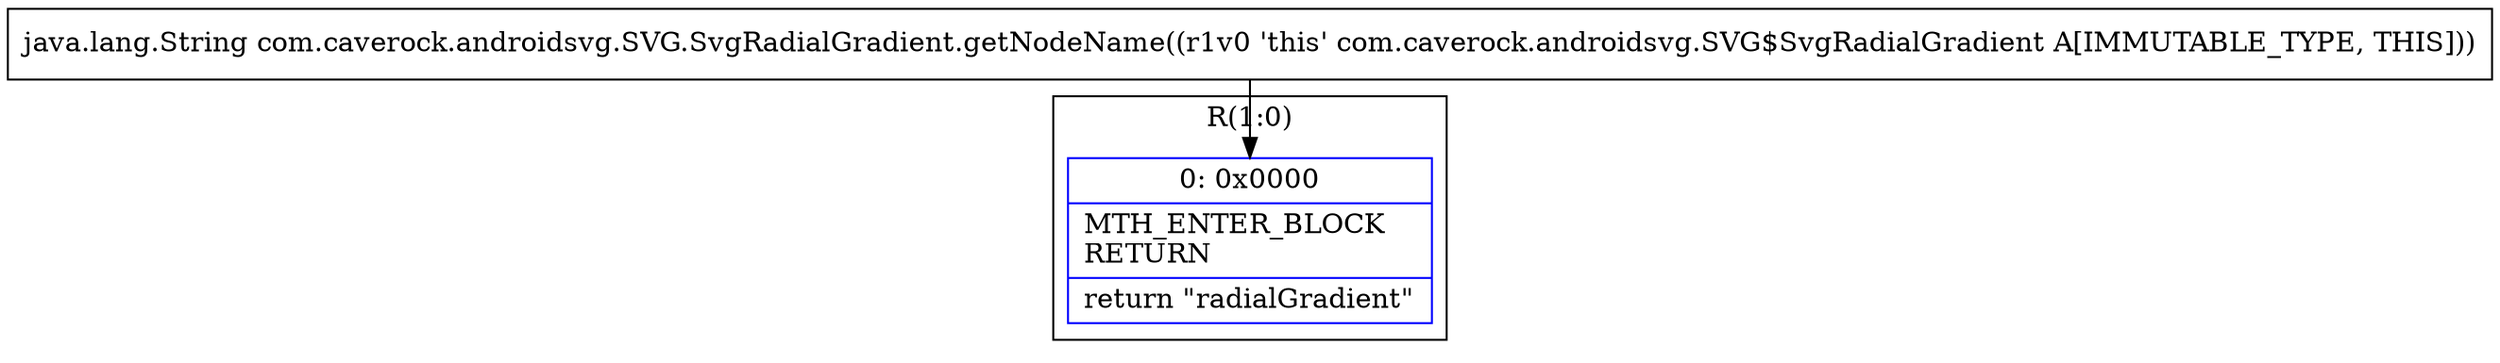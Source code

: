 digraph "CFG forcom.caverock.androidsvg.SVG.SvgRadialGradient.getNodeName()Ljava\/lang\/String;" {
subgraph cluster_Region_385809351 {
label = "R(1:0)";
node [shape=record,color=blue];
Node_0 [shape=record,label="{0\:\ 0x0000|MTH_ENTER_BLOCK\lRETURN\l|return \"radialGradient\"\l}"];
}
MethodNode[shape=record,label="{java.lang.String com.caverock.androidsvg.SVG.SvgRadialGradient.getNodeName((r1v0 'this' com.caverock.androidsvg.SVG$SvgRadialGradient A[IMMUTABLE_TYPE, THIS])) }"];
MethodNode -> Node_0;
}

